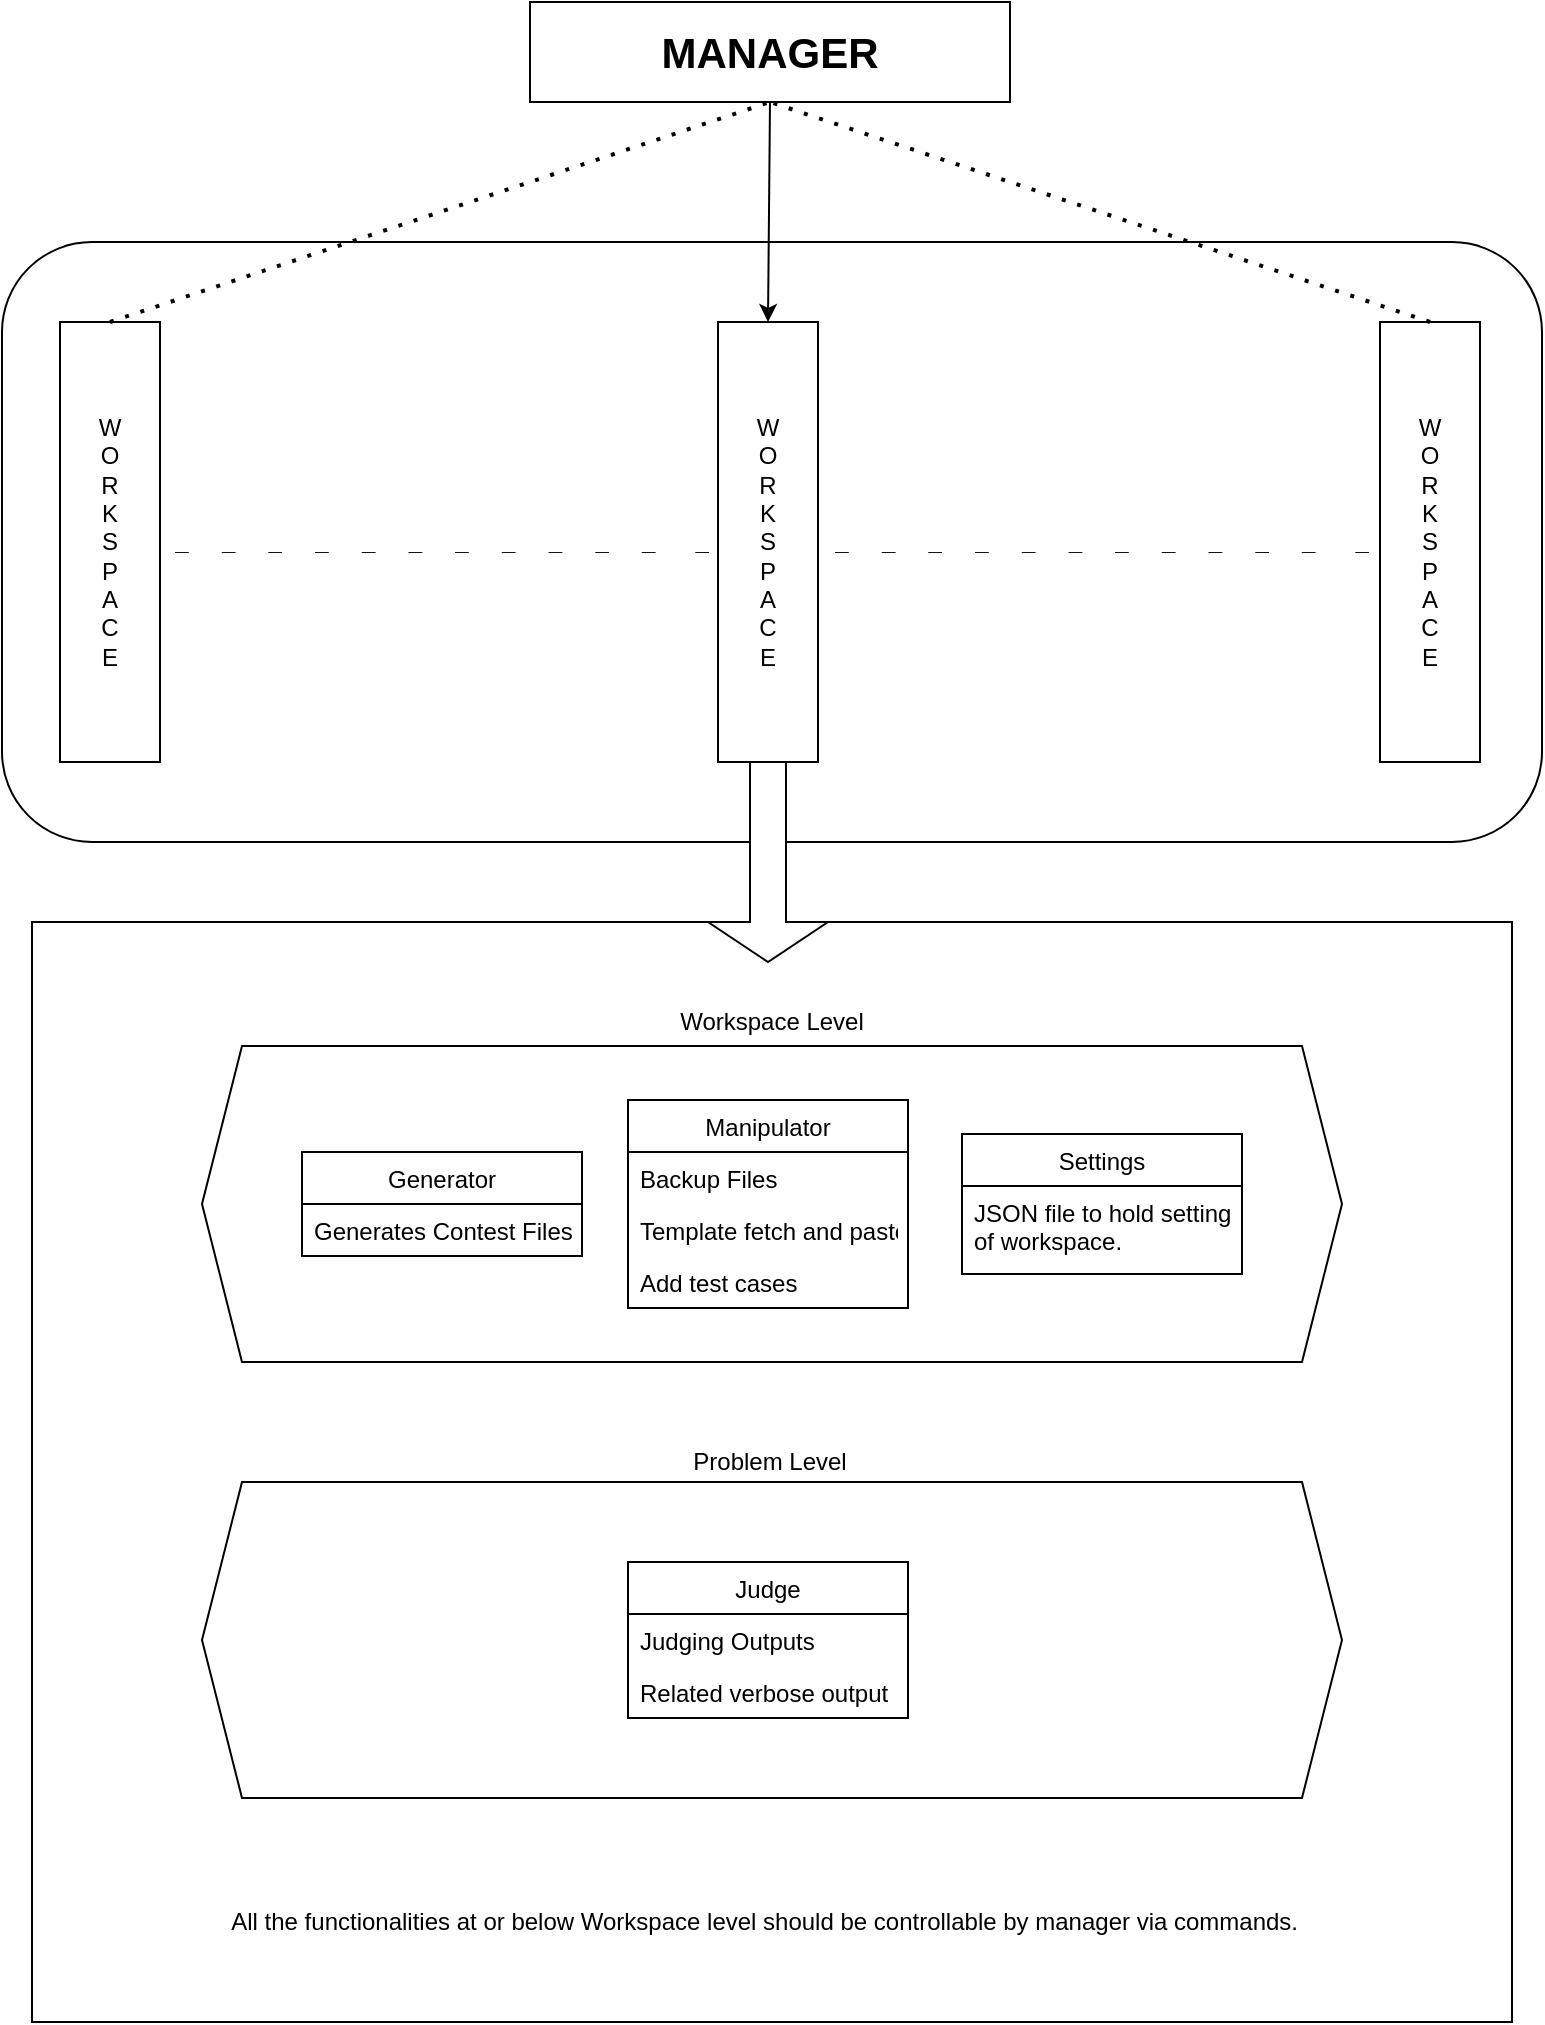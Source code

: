 <mxfile version="14.6.9" type="github">
  <diagram id="C5RBs43oDa-KdzZeNtuy" name="Page-1">
    <mxGraphModel dx="1422" dy="741" grid="1" gridSize="10" guides="1" tooltips="1" connect="1" arrows="1" fold="1" page="1" pageScale="1" pageWidth="827" pageHeight="1169" math="0" shadow="0">
      <root>
        <mxCell id="WIyWlLk6GJQsqaUBKTNV-0" />
        <mxCell id="WIyWlLk6GJQsqaUBKTNV-1" parent="WIyWlLk6GJQsqaUBKTNV-0" />
        <mxCell id="ruttPHMz9DYqpzh006dT-34" value="" style="rounded=0;whiteSpace=wrap;html=1;gradientColor=#ffffff;" vertex="1" parent="WIyWlLk6GJQsqaUBKTNV-1">
          <mxGeometry x="44" y="520" width="740" height="550" as="geometry" />
        </mxCell>
        <mxCell id="ruttPHMz9DYqpzh006dT-28" value="" style="shape=hexagon;perimeter=hexagonPerimeter2;whiteSpace=wrap;html=1;fixedSize=1;gradientColor=#ffffff;" vertex="1" parent="WIyWlLk6GJQsqaUBKTNV-1">
          <mxGeometry x="129" y="800" width="570" height="158" as="geometry" />
        </mxCell>
        <mxCell id="ruttPHMz9DYqpzh006dT-26" value="" style="shape=hexagon;perimeter=hexagonPerimeter2;whiteSpace=wrap;html=1;fixedSize=1;gradientColor=#ffffff;" vertex="1" parent="WIyWlLk6GJQsqaUBKTNV-1">
          <mxGeometry x="129" y="582" width="570" height="158" as="geometry" />
        </mxCell>
        <mxCell id="ruttPHMz9DYqpzh006dT-10" value="" style="rounded=1;whiteSpace=wrap;html=1;gradientColor=#ffffff;" vertex="1" parent="WIyWlLk6GJQsqaUBKTNV-1">
          <mxGeometry x="29" y="180" width="770" height="300" as="geometry" />
        </mxCell>
        <mxCell id="ruttPHMz9DYqpzh006dT-0" value="&lt;font style=&quot;font-size: 21px&quot;&gt;&lt;b&gt;MANAGER&lt;/b&gt;&lt;/font&gt;" style="rounded=0;whiteSpace=wrap;html=1;gradientColor=#ffffff;" vertex="1" parent="WIyWlLk6GJQsqaUBKTNV-1">
          <mxGeometry x="293" y="60" width="240" height="50" as="geometry" />
        </mxCell>
        <mxCell id="ruttPHMz9DYqpzh006dT-1" value="&lt;div&gt;W&lt;/div&gt;&lt;div&gt;O&lt;/div&gt;&lt;div&gt;R&lt;/div&gt;&lt;div&gt;K&lt;/div&gt;&lt;div&gt;S&lt;/div&gt;&lt;div&gt;P&lt;/div&gt;&lt;div&gt;A&lt;/div&gt;&lt;div&gt;C&lt;/div&gt;&lt;div&gt;E&lt;br&gt;&lt;/div&gt;" style="rounded=0;whiteSpace=wrap;html=1;gradientColor=#ffffff;" vertex="1" parent="WIyWlLk6GJQsqaUBKTNV-1">
          <mxGeometry x="387" y="220" width="50" height="220" as="geometry" />
        </mxCell>
        <mxCell id="ruttPHMz9DYqpzh006dT-2" value="&lt;div&gt;W&lt;/div&gt;&lt;div&gt;O&lt;/div&gt;&lt;div&gt;R&lt;/div&gt;&lt;div&gt;K&lt;/div&gt;&lt;div&gt;S&lt;/div&gt;&lt;div&gt;P&lt;/div&gt;&lt;div&gt;A&lt;/div&gt;&lt;div&gt;C&lt;/div&gt;&lt;div&gt;E&lt;br&gt;&lt;/div&gt;" style="rounded=0;whiteSpace=wrap;html=1;gradientColor=#ffffff;" vertex="1" parent="WIyWlLk6GJQsqaUBKTNV-1">
          <mxGeometry x="718" y="220" width="50" height="220" as="geometry" />
        </mxCell>
        <mxCell id="ruttPHMz9DYqpzh006dT-3" value="&lt;div&gt;W&lt;/div&gt;&lt;div&gt;O&lt;/div&gt;&lt;div&gt;R&lt;/div&gt;&lt;div&gt;K&lt;/div&gt;&lt;div&gt;S&lt;/div&gt;&lt;div&gt;P&lt;/div&gt;&lt;div&gt;A&lt;/div&gt;&lt;div&gt;C&lt;/div&gt;&lt;div&gt;E&lt;br&gt;&lt;/div&gt;" style="rounded=0;whiteSpace=wrap;html=1;gradientColor=#ffffff;" vertex="1" parent="WIyWlLk6GJQsqaUBKTNV-1">
          <mxGeometry x="58" y="220" width="50" height="220" as="geometry" />
        </mxCell>
        <mxCell id="ruttPHMz9DYqpzh006dT-4" value="" style="endArrow=classic;html=1;exitX=0.5;exitY=1;exitDx=0;exitDy=0;entryX=0.5;entryY=0;entryDx=0;entryDy=0;" edge="1" parent="WIyWlLk6GJQsqaUBKTNV-1" source="ruttPHMz9DYqpzh006dT-0" target="ruttPHMz9DYqpzh006dT-1">
          <mxGeometry width="50" height="50" relative="1" as="geometry">
            <mxPoint x="389" y="350" as="sourcePoint" />
            <mxPoint x="289" y="210" as="targetPoint" />
          </mxGeometry>
        </mxCell>
        <mxCell id="ruttPHMz9DYqpzh006dT-5" value="" style="endArrow=none;dashed=1;html=1;dashPattern=1 3;strokeWidth=2;exitX=0.5;exitY=0;exitDx=0;exitDy=0;entryX=0.5;entryY=1;entryDx=0;entryDy=0;" edge="1" parent="WIyWlLk6GJQsqaUBKTNV-1" source="ruttPHMz9DYqpzh006dT-3" target="ruttPHMz9DYqpzh006dT-0">
          <mxGeometry width="50" height="50" relative="1" as="geometry">
            <mxPoint x="389" y="350" as="sourcePoint" />
            <mxPoint x="409" y="120" as="targetPoint" />
          </mxGeometry>
        </mxCell>
        <mxCell id="ruttPHMz9DYqpzh006dT-6" value="" style="endArrow=none;dashed=1;html=1;dashPattern=1 3;strokeWidth=2;entryX=0.5;entryY=1;entryDx=0;entryDy=0;exitX=0.5;exitY=0;exitDx=0;exitDy=0;" edge="1" parent="WIyWlLk6GJQsqaUBKTNV-1" source="ruttPHMz9DYqpzh006dT-2" target="ruttPHMz9DYqpzh006dT-0">
          <mxGeometry width="50" height="50" relative="1" as="geometry">
            <mxPoint x="729" y="200" as="sourcePoint" />
            <mxPoint x="423" y="120" as="targetPoint" />
          </mxGeometry>
        </mxCell>
        <mxCell id="ruttPHMz9DYqpzh006dT-8" value="&lt;b&gt;_&amp;nbsp;&amp;nbsp;&amp;nbsp;&amp;nbsp; _&amp;nbsp;&amp;nbsp;&amp;nbsp;&amp;nbsp; _&amp;nbsp;&amp;nbsp;&amp;nbsp;&amp;nbsp; _&amp;nbsp;&amp;nbsp;&amp;nbsp;&amp;nbsp; _&amp;nbsp;&amp;nbsp;&amp;nbsp;&amp;nbsp; _&amp;nbsp;&amp;nbsp;&amp;nbsp;&amp;nbsp; _&amp;nbsp;&amp;nbsp;&amp;nbsp;&amp;nbsp; _&amp;nbsp;&amp;nbsp;&amp;nbsp;&amp;nbsp; _&amp;nbsp;&amp;nbsp;&amp;nbsp;&amp;nbsp; _&amp;nbsp;&amp;nbsp;&amp;nbsp;&amp;nbsp; _ &amp;nbsp;&amp;nbsp;&amp;nbsp;&amp;nbsp; _&lt;/b&gt;" style="text;html=1;strokeColor=none;fillColor=none;align=center;verticalAlign=middle;whiteSpace=wrap;rounded=0;" vertex="1" parent="WIyWlLk6GJQsqaUBKTNV-1">
          <mxGeometry x="39" y="320" width="420" height="20" as="geometry" />
        </mxCell>
        <mxCell id="ruttPHMz9DYqpzh006dT-9" value="&lt;b&gt;_&amp;nbsp;&amp;nbsp;&amp;nbsp;&amp;nbsp; _&amp;nbsp;&amp;nbsp;&amp;nbsp;&amp;nbsp; _&amp;nbsp;&amp;nbsp;&amp;nbsp;&amp;nbsp; _&amp;nbsp;&amp;nbsp;&amp;nbsp;&amp;nbsp; _&amp;nbsp;&amp;nbsp;&amp;nbsp;&amp;nbsp; _&amp;nbsp;&amp;nbsp;&amp;nbsp;&amp;nbsp; _&amp;nbsp;&amp;nbsp;&amp;nbsp;&amp;nbsp; _&amp;nbsp;&amp;nbsp;&amp;nbsp;&amp;nbsp; _&amp;nbsp;&amp;nbsp;&amp;nbsp;&amp;nbsp; _&amp;nbsp;&amp;nbsp;&amp;nbsp;&amp;nbsp; _ &amp;nbsp;&amp;nbsp;&amp;nbsp;&amp;nbsp; _&lt;/b&gt;" style="text;html=1;strokeColor=none;fillColor=none;align=center;verticalAlign=middle;whiteSpace=wrap;rounded=0;fontStyle=0" vertex="1" parent="WIyWlLk6GJQsqaUBKTNV-1">
          <mxGeometry x="369" y="320" width="420" height="20" as="geometry" />
        </mxCell>
        <mxCell id="ruttPHMz9DYqpzh006dT-12" value="" style="shape=singleArrow;direction=south;whiteSpace=wrap;html=1;gradientColor=#ffffff;" vertex="1" parent="WIyWlLk6GJQsqaUBKTNV-1">
          <mxGeometry x="382" y="440" width="60" height="100" as="geometry" />
        </mxCell>
        <mxCell id="ruttPHMz9DYqpzh006dT-13" value="Generator" style="swimlane;fontStyle=0;childLayout=stackLayout;horizontal=1;startSize=26;fillColor=none;horizontalStack=0;resizeParent=1;resizeParentMax=0;resizeLast=0;collapsible=1;marginBottom=0;" vertex="1" parent="WIyWlLk6GJQsqaUBKTNV-1">
          <mxGeometry x="179" y="635" width="140" height="52" as="geometry" />
        </mxCell>
        <mxCell id="ruttPHMz9DYqpzh006dT-14" value="Generates Contest Files" style="text;strokeColor=none;fillColor=none;align=left;verticalAlign=top;spacingLeft=4;spacingRight=4;overflow=hidden;rotatable=0;points=[[0,0.5],[1,0.5]];portConstraint=eastwest;" vertex="1" parent="ruttPHMz9DYqpzh006dT-13">
          <mxGeometry y="26" width="140" height="26" as="geometry" />
        </mxCell>
        <mxCell id="ruttPHMz9DYqpzh006dT-18" value="Manipulator" style="swimlane;fontStyle=0;childLayout=stackLayout;horizontal=1;startSize=26;fillColor=none;horizontalStack=0;resizeParent=1;resizeParentMax=0;resizeLast=0;collapsible=1;marginBottom=0;" vertex="1" parent="WIyWlLk6GJQsqaUBKTNV-1">
          <mxGeometry x="342" y="609" width="140" height="104" as="geometry" />
        </mxCell>
        <mxCell id="ruttPHMz9DYqpzh006dT-19" value="Backup Files" style="text;strokeColor=none;fillColor=none;align=left;verticalAlign=top;spacingLeft=4;spacingRight=4;overflow=hidden;rotatable=0;points=[[0,0.5],[1,0.5]];portConstraint=eastwest;" vertex="1" parent="ruttPHMz9DYqpzh006dT-18">
          <mxGeometry y="26" width="140" height="26" as="geometry" />
        </mxCell>
        <mxCell id="ruttPHMz9DYqpzh006dT-20" value="Template fetch and paste" style="text;strokeColor=none;fillColor=none;align=left;verticalAlign=top;spacingLeft=4;spacingRight=4;overflow=hidden;rotatable=0;points=[[0,0.5],[1,0.5]];portConstraint=eastwest;" vertex="1" parent="ruttPHMz9DYqpzh006dT-18">
          <mxGeometry y="52" width="140" height="26" as="geometry" />
        </mxCell>
        <mxCell id="ruttPHMz9DYqpzh006dT-21" value="Add test cases" style="text;strokeColor=none;fillColor=none;align=left;verticalAlign=top;spacingLeft=4;spacingRight=4;overflow=hidden;rotatable=0;points=[[0,0.5],[1,0.5]];portConstraint=eastwest;" vertex="1" parent="ruttPHMz9DYqpzh006dT-18">
          <mxGeometry y="78" width="140" height="26" as="geometry" />
        </mxCell>
        <mxCell id="ruttPHMz9DYqpzh006dT-22" value="Judge" style="swimlane;fontStyle=0;childLayout=stackLayout;horizontal=1;startSize=26;fillColor=none;horizontalStack=0;resizeParent=1;resizeParentMax=0;resizeLast=0;collapsible=1;marginBottom=0;" vertex="1" parent="WIyWlLk6GJQsqaUBKTNV-1">
          <mxGeometry x="342" y="840" width="140" height="78" as="geometry" />
        </mxCell>
        <mxCell id="ruttPHMz9DYqpzh006dT-23" value="Judging Outputs" style="text;strokeColor=none;fillColor=none;align=left;verticalAlign=top;spacingLeft=4;spacingRight=4;overflow=hidden;rotatable=0;points=[[0,0.5],[1,0.5]];portConstraint=eastwest;" vertex="1" parent="ruttPHMz9DYqpzh006dT-22">
          <mxGeometry y="26" width="140" height="26" as="geometry" />
        </mxCell>
        <mxCell id="ruttPHMz9DYqpzh006dT-24" value="Related verbose output " style="text;strokeColor=none;fillColor=none;align=left;verticalAlign=top;spacingLeft=4;spacingRight=4;overflow=hidden;rotatable=0;points=[[0,0.5],[1,0.5]];portConstraint=eastwest;" vertex="1" parent="ruttPHMz9DYqpzh006dT-22">
          <mxGeometry y="52" width="140" height="26" as="geometry" />
        </mxCell>
        <mxCell id="ruttPHMz9DYqpzh006dT-27" value="Workspace Level" style="text;html=1;strokeColor=none;fillColor=none;align=center;verticalAlign=middle;whiteSpace=wrap;rounded=0;" vertex="1" parent="WIyWlLk6GJQsqaUBKTNV-1">
          <mxGeometry x="348" y="560" width="132" height="20" as="geometry" />
        </mxCell>
        <mxCell id="ruttPHMz9DYqpzh006dT-29" value="Problem Level" style="text;html=1;strokeColor=none;fillColor=none;align=center;verticalAlign=middle;whiteSpace=wrap;rounded=0;" vertex="1" parent="WIyWlLk6GJQsqaUBKTNV-1">
          <mxGeometry x="367" y="780" width="92" height="20" as="geometry" />
        </mxCell>
        <mxCell id="ruttPHMz9DYqpzh006dT-31" value="All the functionalities at or below Workspace level should be controllable by manager via commands.&amp;nbsp; " style="text;html=1;strokeColor=none;fillColor=none;align=center;verticalAlign=middle;whiteSpace=wrap;rounded=0;" vertex="1" parent="WIyWlLk6GJQsqaUBKTNV-1">
          <mxGeometry x="117" y="1010" width="590" height="20" as="geometry" />
        </mxCell>
        <mxCell id="ruttPHMz9DYqpzh006dT-32" value="Settings" style="swimlane;fontStyle=0;childLayout=stackLayout;horizontal=1;startSize=26;fillColor=none;horizontalStack=0;resizeParent=1;resizeParentMax=0;resizeLast=0;collapsible=1;marginBottom=0;" vertex="1" parent="WIyWlLk6GJQsqaUBKTNV-1">
          <mxGeometry x="509" y="626" width="140" height="70" as="geometry" />
        </mxCell>
        <mxCell id="ruttPHMz9DYqpzh006dT-33" value="JSON file to hold settings&#xa;of workspace.&#xa;" style="text;strokeColor=none;fillColor=none;align=left;verticalAlign=top;spacingLeft=4;spacingRight=4;overflow=hidden;rotatable=0;points=[[0,0.5],[1,0.5]];portConstraint=eastwest;" vertex="1" parent="ruttPHMz9DYqpzh006dT-32">
          <mxGeometry y="26" width="140" height="44" as="geometry" />
        </mxCell>
      </root>
    </mxGraphModel>
  </diagram>
</mxfile>

